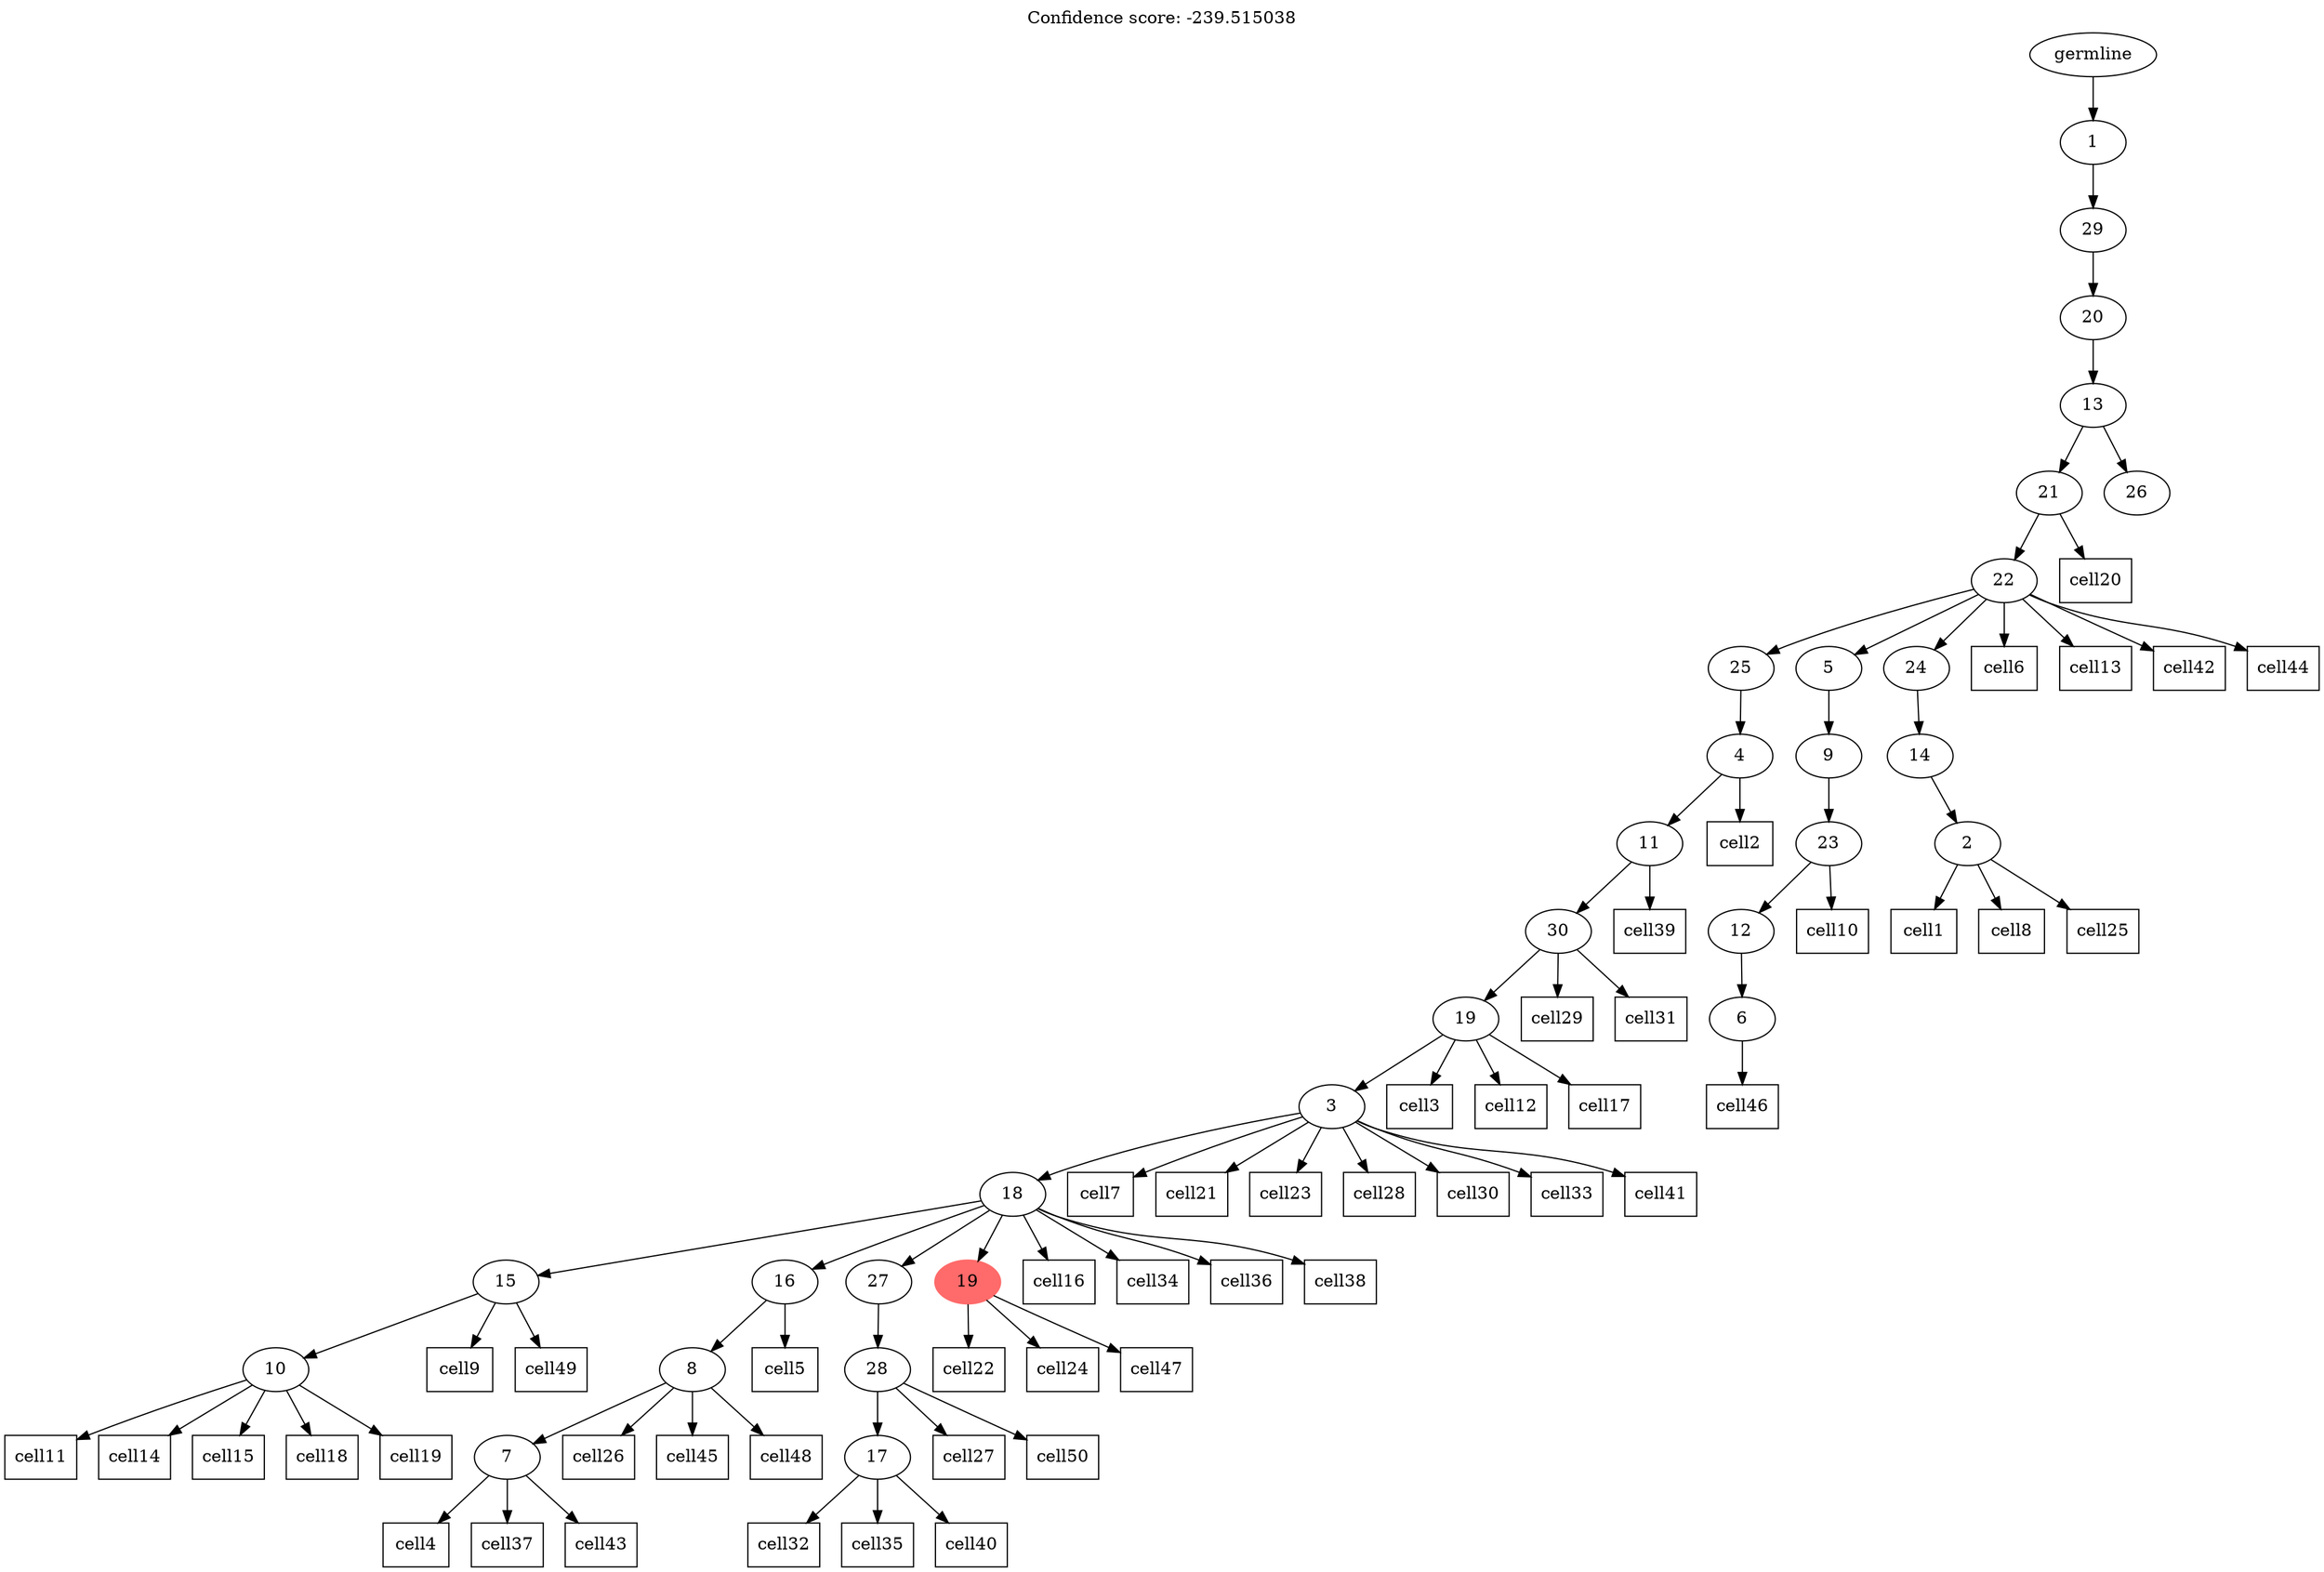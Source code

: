 digraph g {
	"28" -> "29";
	"29" [label="10"];
	"26" -> "27";
	"27" [label="7"];
	"25" -> "26";
	"26" [label="8"];
	"23" -> "24";
	"24" [label="17"];
	"22" -> "23";
	"23" [label="28"];
	"21" -> "22";
	"22" [label="27"];
	"21" -> "25";
	"25" [label="16"];
	"21" -> "28";
	"28" [label="15"];
	"21" -> "30";
	"30" [color=indianred1, style=filled, label="19"];
	"20" -> "21";
	"21" [label="18"];
	"19" -> "20";
	"20" [label="3"];
	"18" -> "19";
	"19" [label="19"];
	"17" -> "18";
	"18" [label="30"];
	"16" -> "17";
	"17" [label="11"];
	"15" -> "16";
	"16" [label="4"];
	"13" -> "14";
	"14" [label="6"];
	"12" -> "13";
	"13" [label="12"];
	"11" -> "12";
	"12" [label="23"];
	"10" -> "11";
	"11" [label="9"];
	"8" -> "9";
	"9" [label="2"];
	"7" -> "8";
	"8" [label="14"];
	"6" -> "7";
	"7" [label="24"];
	"6" -> "10";
	"10" [label="5"];
	"6" -> "15";
	"15" [label="25"];
	"5" -> "6";
	"6" [label="22"];
	"4" -> "5";
	"5" [label="21"];
	"4" -> "31";
	"31" [label="26"];
	"3" -> "4";
	"4" [label="13"];
	"2" -> "3";
	"3" [label="20"];
	"1" -> "2";
	"2" [label="29"];
	"0" -> "1";
	"1" [label="1"];
	"0" [label="germline"];
	"9" -> "cell1";
	"cell1" [shape=box];
	"16" -> "cell2";
	"cell2" [shape=box];
	"19" -> "cell3";
	"cell3" [shape=box];
	"27" -> "cell4";
	"cell4" [shape=box];
	"25" -> "cell5";
	"cell5" [shape=box];
	"6" -> "cell6";
	"cell6" [shape=box];
	"20" -> "cell7";
	"cell7" [shape=box];
	"9" -> "cell8";
	"cell8" [shape=box];
	"28" -> "cell9";
	"cell9" [shape=box];
	"12" -> "cell10";
	"cell10" [shape=box];
	"29" -> "cell11";
	"cell11" [shape=box];
	"19" -> "cell12";
	"cell12" [shape=box];
	"6" -> "cell13";
	"cell13" [shape=box];
	"29" -> "cell14";
	"cell14" [shape=box];
	"29" -> "cell15";
	"cell15" [shape=box];
	"21" -> "cell16";
	"cell16" [shape=box];
	"19" -> "cell17";
	"cell17" [shape=box];
	"29" -> "cell18";
	"cell18" [shape=box];
	"29" -> "cell19";
	"cell19" [shape=box];
	"5" -> "cell20";
	"cell20" [shape=box];
	"20" -> "cell21";
	"cell21" [shape=box];
	"30" -> "cell22";
	"cell22" [shape=box];
	"20" -> "cell23";
	"cell23" [shape=box];
	"30" -> "cell24";
	"cell24" [shape=box];
	"9" -> "cell25";
	"cell25" [shape=box];
	"26" -> "cell26";
	"cell26" [shape=box];
	"23" -> "cell27";
	"cell27" [shape=box];
	"20" -> "cell28";
	"cell28" [shape=box];
	"18" -> "cell29";
	"cell29" [shape=box];
	"20" -> "cell30";
	"cell30" [shape=box];
	"18" -> "cell31";
	"cell31" [shape=box];
	"24" -> "cell32";
	"cell32" [shape=box];
	"20" -> "cell33";
	"cell33" [shape=box];
	"21" -> "cell34";
	"cell34" [shape=box];
	"24" -> "cell35";
	"cell35" [shape=box];
	"21" -> "cell36";
	"cell36" [shape=box];
	"27" -> "cell37";
	"cell37" [shape=box];
	"21" -> "cell38";
	"cell38" [shape=box];
	"17" -> "cell39";
	"cell39" [shape=box];
	"24" -> "cell40";
	"cell40" [shape=box];
	"20" -> "cell41";
	"cell41" [shape=box];
	"6" -> "cell42";
	"cell42" [shape=box];
	"27" -> "cell43";
	"cell43" [shape=box];
	"6" -> "cell44";
	"cell44" [shape=box];
	"26" -> "cell45";
	"cell45" [shape=box];
	"14" -> "cell46";
	"cell46" [shape=box];
	"30" -> "cell47";
	"cell47" [shape=box];
	"26" -> "cell48";
	"cell48" [shape=box];
	"28" -> "cell49";
	"cell49" [shape=box];
	"23" -> "cell50";
	"cell50" [shape=box];
	labelloc="t";
	label="Confidence score: -239.515038";
}
